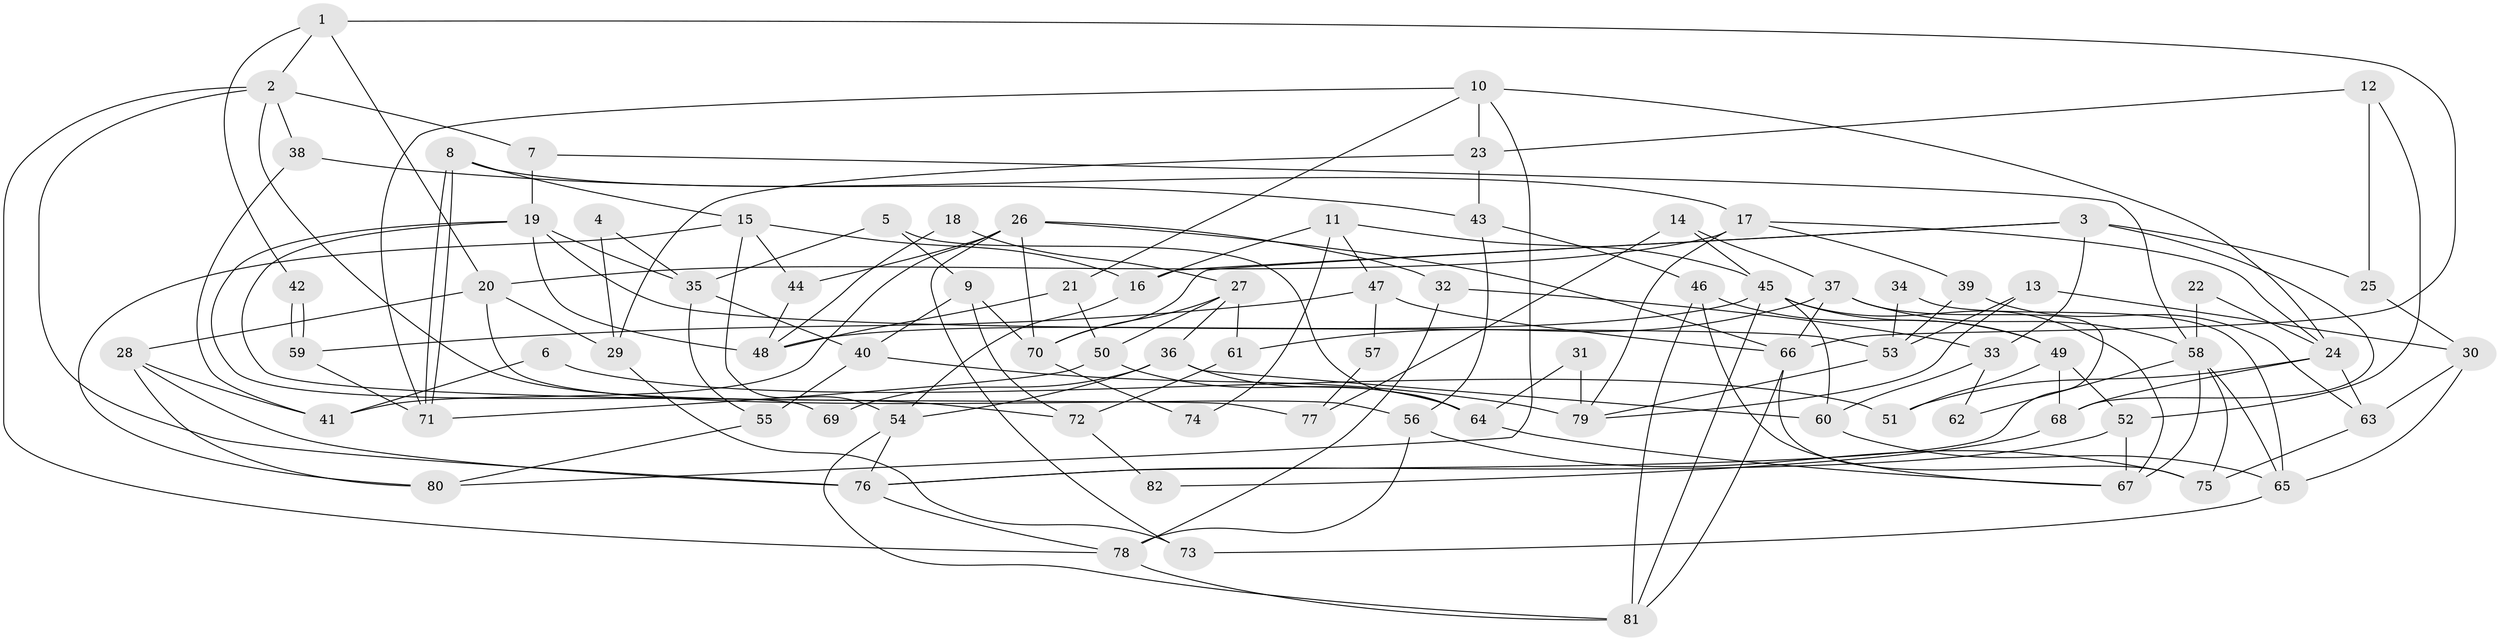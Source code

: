 // coarse degree distribution, {4: 0.21951219512195122, 13: 0.04878048780487805, 11: 0.024390243902439025, 5: 0.17073170731707318, 7: 0.024390243902439025, 6: 0.14634146341463414, 3: 0.17073170731707318, 8: 0.07317073170731707, 2: 0.12195121951219512}
// Generated by graph-tools (version 1.1) at 2025/50/03/04/25 22:50:45]
// undirected, 82 vertices, 164 edges
graph export_dot {
  node [color=gray90,style=filled];
  1;
  2;
  3;
  4;
  5;
  6;
  7;
  8;
  9;
  10;
  11;
  12;
  13;
  14;
  15;
  16;
  17;
  18;
  19;
  20;
  21;
  22;
  23;
  24;
  25;
  26;
  27;
  28;
  29;
  30;
  31;
  32;
  33;
  34;
  35;
  36;
  37;
  38;
  39;
  40;
  41;
  42;
  43;
  44;
  45;
  46;
  47;
  48;
  49;
  50;
  51;
  52;
  53;
  54;
  55;
  56;
  57;
  58;
  59;
  60;
  61;
  62;
  63;
  64;
  65;
  66;
  67;
  68;
  69;
  70;
  71;
  72;
  73;
  74;
  75;
  76;
  77;
  78;
  79;
  80;
  81;
  82;
  1 -- 66;
  1 -- 20;
  1 -- 2;
  1 -- 42;
  2 -- 76;
  2 -- 7;
  2 -- 38;
  2 -- 72;
  2 -- 78;
  3 -- 16;
  3 -- 68;
  3 -- 25;
  3 -- 33;
  3 -- 70;
  4 -- 35;
  4 -- 29;
  5 -- 9;
  5 -- 64;
  5 -- 35;
  6 -- 41;
  6 -- 51;
  7 -- 58;
  7 -- 19;
  8 -- 71;
  8 -- 71;
  8 -- 15;
  8 -- 17;
  9 -- 40;
  9 -- 70;
  9 -- 72;
  10 -- 80;
  10 -- 21;
  10 -- 23;
  10 -- 24;
  10 -- 71;
  11 -- 47;
  11 -- 45;
  11 -- 16;
  11 -- 74;
  12 -- 52;
  12 -- 23;
  12 -- 25;
  13 -- 30;
  13 -- 53;
  13 -- 79;
  14 -- 37;
  14 -- 45;
  14 -- 77;
  15 -- 16;
  15 -- 54;
  15 -- 44;
  15 -- 80;
  16 -- 54;
  17 -- 39;
  17 -- 20;
  17 -- 24;
  17 -- 79;
  18 -- 48;
  18 -- 27;
  19 -- 35;
  19 -- 48;
  19 -- 53;
  19 -- 69;
  19 -- 77;
  20 -- 28;
  20 -- 29;
  20 -- 56;
  21 -- 50;
  21 -- 48;
  22 -- 58;
  22 -- 24;
  23 -- 43;
  23 -- 29;
  24 -- 51;
  24 -- 63;
  24 -- 68;
  25 -- 30;
  26 -- 44;
  26 -- 73;
  26 -- 32;
  26 -- 41;
  26 -- 66;
  26 -- 70;
  27 -- 36;
  27 -- 70;
  27 -- 50;
  27 -- 61;
  28 -- 76;
  28 -- 41;
  28 -- 80;
  29 -- 73;
  30 -- 63;
  30 -- 65;
  31 -- 64;
  31 -- 79;
  32 -- 78;
  32 -- 33;
  33 -- 60;
  33 -- 62;
  34 -- 53;
  34 -- 65;
  35 -- 40;
  35 -- 55;
  36 -- 60;
  36 -- 64;
  36 -- 54;
  36 -- 69;
  37 -- 66;
  37 -- 61;
  37 -- 58;
  37 -- 76;
  38 -- 43;
  38 -- 41;
  39 -- 63;
  39 -- 53;
  40 -- 55;
  40 -- 79;
  42 -- 59;
  42 -- 59;
  43 -- 56;
  43 -- 46;
  44 -- 48;
  45 -- 49;
  45 -- 81;
  45 -- 48;
  45 -- 60;
  45 -- 67;
  46 -- 67;
  46 -- 81;
  46 -- 49;
  47 -- 66;
  47 -- 59;
  47 -- 57;
  49 -- 52;
  49 -- 51;
  49 -- 68;
  50 -- 71;
  50 -- 64;
  52 -- 76;
  52 -- 67;
  53 -- 79;
  54 -- 76;
  54 -- 81;
  55 -- 80;
  56 -- 75;
  56 -- 78;
  57 -- 77;
  58 -- 65;
  58 -- 62;
  58 -- 67;
  58 -- 75;
  59 -- 71;
  60 -- 65;
  61 -- 72;
  63 -- 75;
  64 -- 67;
  65 -- 73;
  66 -- 81;
  66 -- 75;
  68 -- 82;
  70 -- 74;
  72 -- 82;
  76 -- 78;
  78 -- 81;
}
